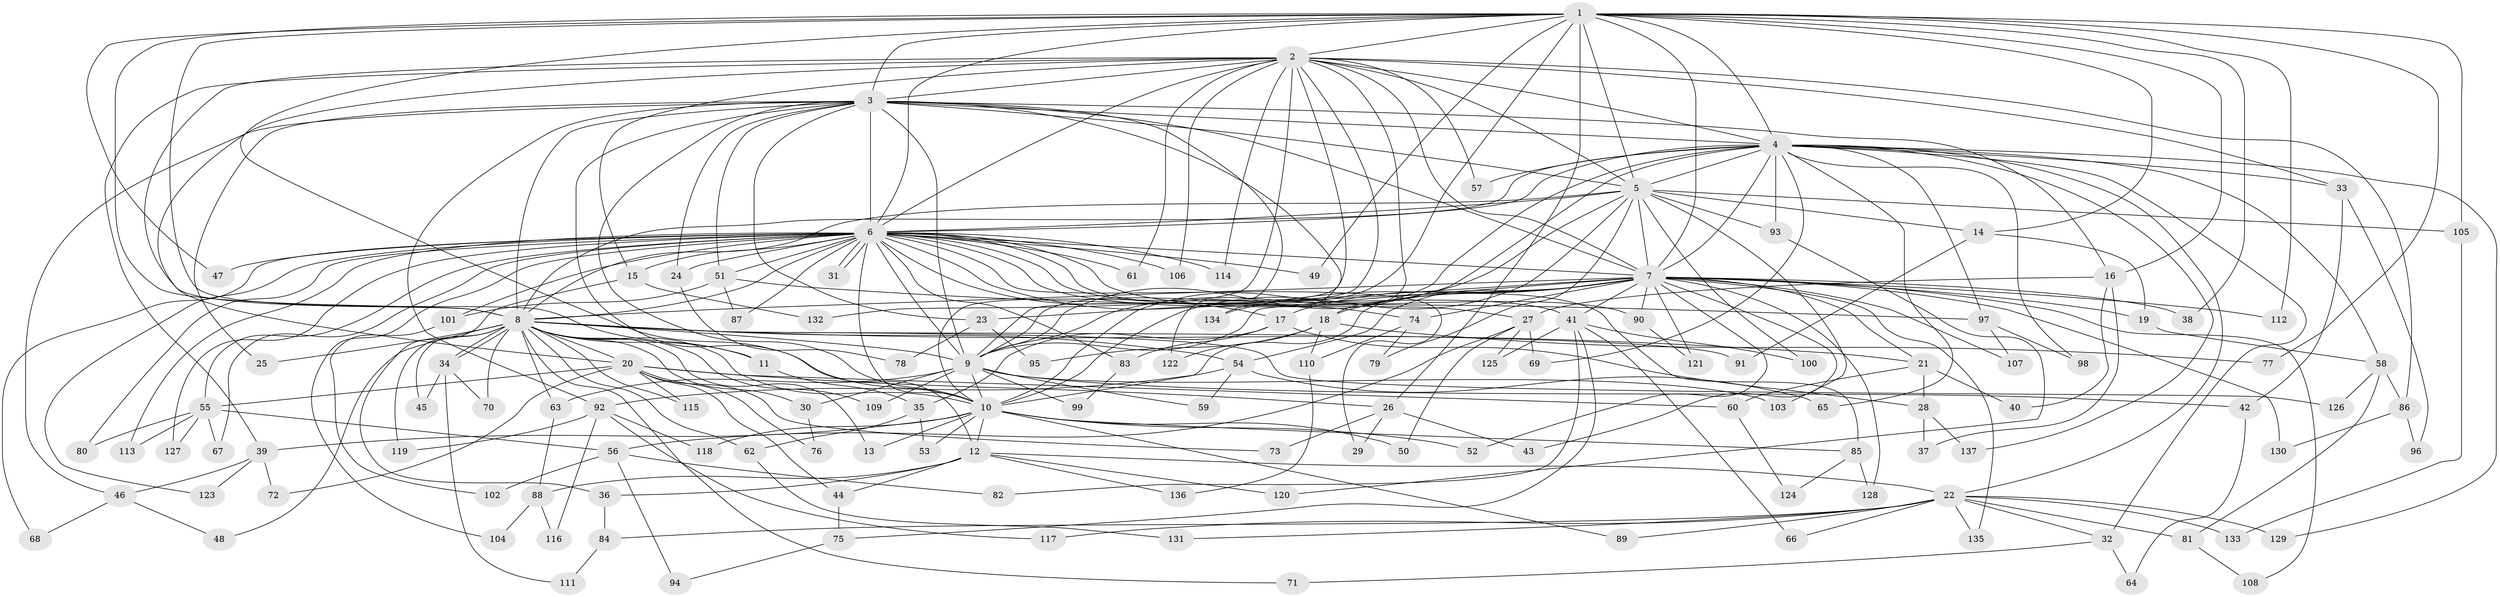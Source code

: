 // Generated by graph-tools (version 1.1) at 2025/34/03/09/25 02:34:35]
// undirected, 137 vertices, 299 edges
graph export_dot {
graph [start="1"]
  node [color=gray90,style=filled];
  1;
  2;
  3;
  4;
  5;
  6;
  7;
  8;
  9;
  10;
  11;
  12;
  13;
  14;
  15;
  16;
  17;
  18;
  19;
  20;
  21;
  22;
  23;
  24;
  25;
  26;
  27;
  28;
  29;
  30;
  31;
  32;
  33;
  34;
  35;
  36;
  37;
  38;
  39;
  40;
  41;
  42;
  43;
  44;
  45;
  46;
  47;
  48;
  49;
  50;
  51;
  52;
  53;
  54;
  55;
  56;
  57;
  58;
  59;
  60;
  61;
  62;
  63;
  64;
  65;
  66;
  67;
  68;
  69;
  70;
  71;
  72;
  73;
  74;
  75;
  76;
  77;
  78;
  79;
  80;
  81;
  82;
  83;
  84;
  85;
  86;
  87;
  88;
  89;
  90;
  91;
  92;
  93;
  94;
  95;
  96;
  97;
  98;
  99;
  100;
  101;
  102;
  103;
  104;
  105;
  106;
  107;
  108;
  109;
  110;
  111;
  112;
  113;
  114;
  115;
  116;
  117;
  118;
  119;
  120;
  121;
  122;
  123;
  124;
  125;
  126;
  127;
  128;
  129;
  130;
  131;
  132;
  133;
  134;
  135;
  136;
  137;
  1 -- 2;
  1 -- 3;
  1 -- 4;
  1 -- 5;
  1 -- 6;
  1 -- 7;
  1 -- 8;
  1 -- 9;
  1 -- 10;
  1 -- 11;
  1 -- 14;
  1 -- 16;
  1 -- 26;
  1 -- 38;
  1 -- 47;
  1 -- 49;
  1 -- 77;
  1 -- 105;
  1 -- 112;
  2 -- 3;
  2 -- 4;
  2 -- 5;
  2 -- 6;
  2 -- 7;
  2 -- 8;
  2 -- 9;
  2 -- 10;
  2 -- 15;
  2 -- 18;
  2 -- 20;
  2 -- 33;
  2 -- 39;
  2 -- 57;
  2 -- 61;
  2 -- 86;
  2 -- 106;
  2 -- 114;
  2 -- 132;
  3 -- 4;
  3 -- 5;
  3 -- 6;
  3 -- 7;
  3 -- 8;
  3 -- 9;
  3 -- 10;
  3 -- 12;
  3 -- 16;
  3 -- 23;
  3 -- 24;
  3 -- 25;
  3 -- 46;
  3 -- 51;
  3 -- 92;
  3 -- 122;
  3 -- 134;
  4 -- 5;
  4 -- 6;
  4 -- 7;
  4 -- 8;
  4 -- 9;
  4 -- 10;
  4 -- 22;
  4 -- 32;
  4 -- 33;
  4 -- 57;
  4 -- 58;
  4 -- 65;
  4 -- 69;
  4 -- 93;
  4 -- 97;
  4 -- 98;
  4 -- 129;
  4 -- 137;
  5 -- 6;
  5 -- 7;
  5 -- 8;
  5 -- 9;
  5 -- 10;
  5 -- 14;
  5 -- 79;
  5 -- 93;
  5 -- 100;
  5 -- 103;
  5 -- 105;
  6 -- 7;
  6 -- 8;
  6 -- 9;
  6 -- 10;
  6 -- 15;
  6 -- 17;
  6 -- 24;
  6 -- 27;
  6 -- 29;
  6 -- 31;
  6 -- 31;
  6 -- 41;
  6 -- 47;
  6 -- 49;
  6 -- 51;
  6 -- 55;
  6 -- 61;
  6 -- 67;
  6 -- 68;
  6 -- 74;
  6 -- 80;
  6 -- 83;
  6 -- 85;
  6 -- 87;
  6 -- 90;
  6 -- 101;
  6 -- 104;
  6 -- 106;
  6 -- 113;
  6 -- 114;
  6 -- 123;
  6 -- 127;
  7 -- 8;
  7 -- 9;
  7 -- 10;
  7 -- 17;
  7 -- 18;
  7 -- 19;
  7 -- 21;
  7 -- 23;
  7 -- 38;
  7 -- 41;
  7 -- 43;
  7 -- 52;
  7 -- 54;
  7 -- 74;
  7 -- 90;
  7 -- 107;
  7 -- 108;
  7 -- 112;
  7 -- 121;
  7 -- 128;
  7 -- 130;
  7 -- 134;
  7 -- 135;
  8 -- 9;
  8 -- 10;
  8 -- 11;
  8 -- 13;
  8 -- 20;
  8 -- 21;
  8 -- 25;
  8 -- 30;
  8 -- 34;
  8 -- 34;
  8 -- 45;
  8 -- 48;
  8 -- 54;
  8 -- 62;
  8 -- 63;
  8 -- 70;
  8 -- 71;
  8 -- 91;
  8 -- 109;
  8 -- 115;
  8 -- 119;
  8 -- 126;
  9 -- 10;
  9 -- 30;
  9 -- 42;
  9 -- 59;
  9 -- 63;
  9 -- 99;
  9 -- 103;
  9 -- 109;
  10 -- 12;
  10 -- 13;
  10 -- 39;
  10 -- 50;
  10 -- 52;
  10 -- 53;
  10 -- 85;
  10 -- 89;
  10 -- 118;
  11 -- 35;
  12 -- 22;
  12 -- 36;
  12 -- 44;
  12 -- 88;
  12 -- 120;
  12 -- 136;
  14 -- 19;
  14 -- 91;
  15 -- 36;
  15 -- 132;
  16 -- 27;
  16 -- 37;
  16 -- 40;
  17 -- 28;
  17 -- 35;
  17 -- 83;
  18 -- 77;
  18 -- 95;
  18 -- 110;
  18 -- 122;
  19 -- 58;
  20 -- 26;
  20 -- 44;
  20 -- 55;
  20 -- 60;
  20 -- 72;
  20 -- 73;
  20 -- 76;
  20 -- 115;
  21 -- 28;
  21 -- 40;
  21 -- 60;
  22 -- 32;
  22 -- 66;
  22 -- 81;
  22 -- 84;
  22 -- 89;
  22 -- 117;
  22 -- 129;
  22 -- 131;
  22 -- 133;
  22 -- 135;
  23 -- 78;
  23 -- 95;
  24 -- 78;
  26 -- 29;
  26 -- 43;
  26 -- 73;
  27 -- 50;
  27 -- 56;
  27 -- 69;
  27 -- 125;
  28 -- 37;
  28 -- 137;
  30 -- 76;
  32 -- 64;
  32 -- 71;
  33 -- 42;
  33 -- 96;
  34 -- 45;
  34 -- 70;
  34 -- 111;
  35 -- 53;
  35 -- 62;
  36 -- 84;
  39 -- 46;
  39 -- 72;
  39 -- 123;
  41 -- 66;
  41 -- 75;
  41 -- 82;
  41 -- 100;
  41 -- 125;
  42 -- 64;
  44 -- 75;
  46 -- 48;
  46 -- 68;
  51 -- 87;
  51 -- 97;
  51 -- 101;
  54 -- 59;
  54 -- 65;
  54 -- 92;
  55 -- 56;
  55 -- 67;
  55 -- 80;
  55 -- 113;
  55 -- 127;
  56 -- 82;
  56 -- 94;
  56 -- 102;
  58 -- 81;
  58 -- 86;
  58 -- 126;
  60 -- 124;
  62 -- 131;
  63 -- 88;
  74 -- 79;
  74 -- 110;
  75 -- 94;
  81 -- 108;
  83 -- 99;
  84 -- 111;
  85 -- 124;
  85 -- 128;
  86 -- 96;
  86 -- 130;
  88 -- 104;
  88 -- 116;
  90 -- 121;
  92 -- 116;
  92 -- 117;
  92 -- 118;
  92 -- 119;
  93 -- 120;
  97 -- 98;
  97 -- 107;
  101 -- 102;
  105 -- 133;
  110 -- 136;
}

